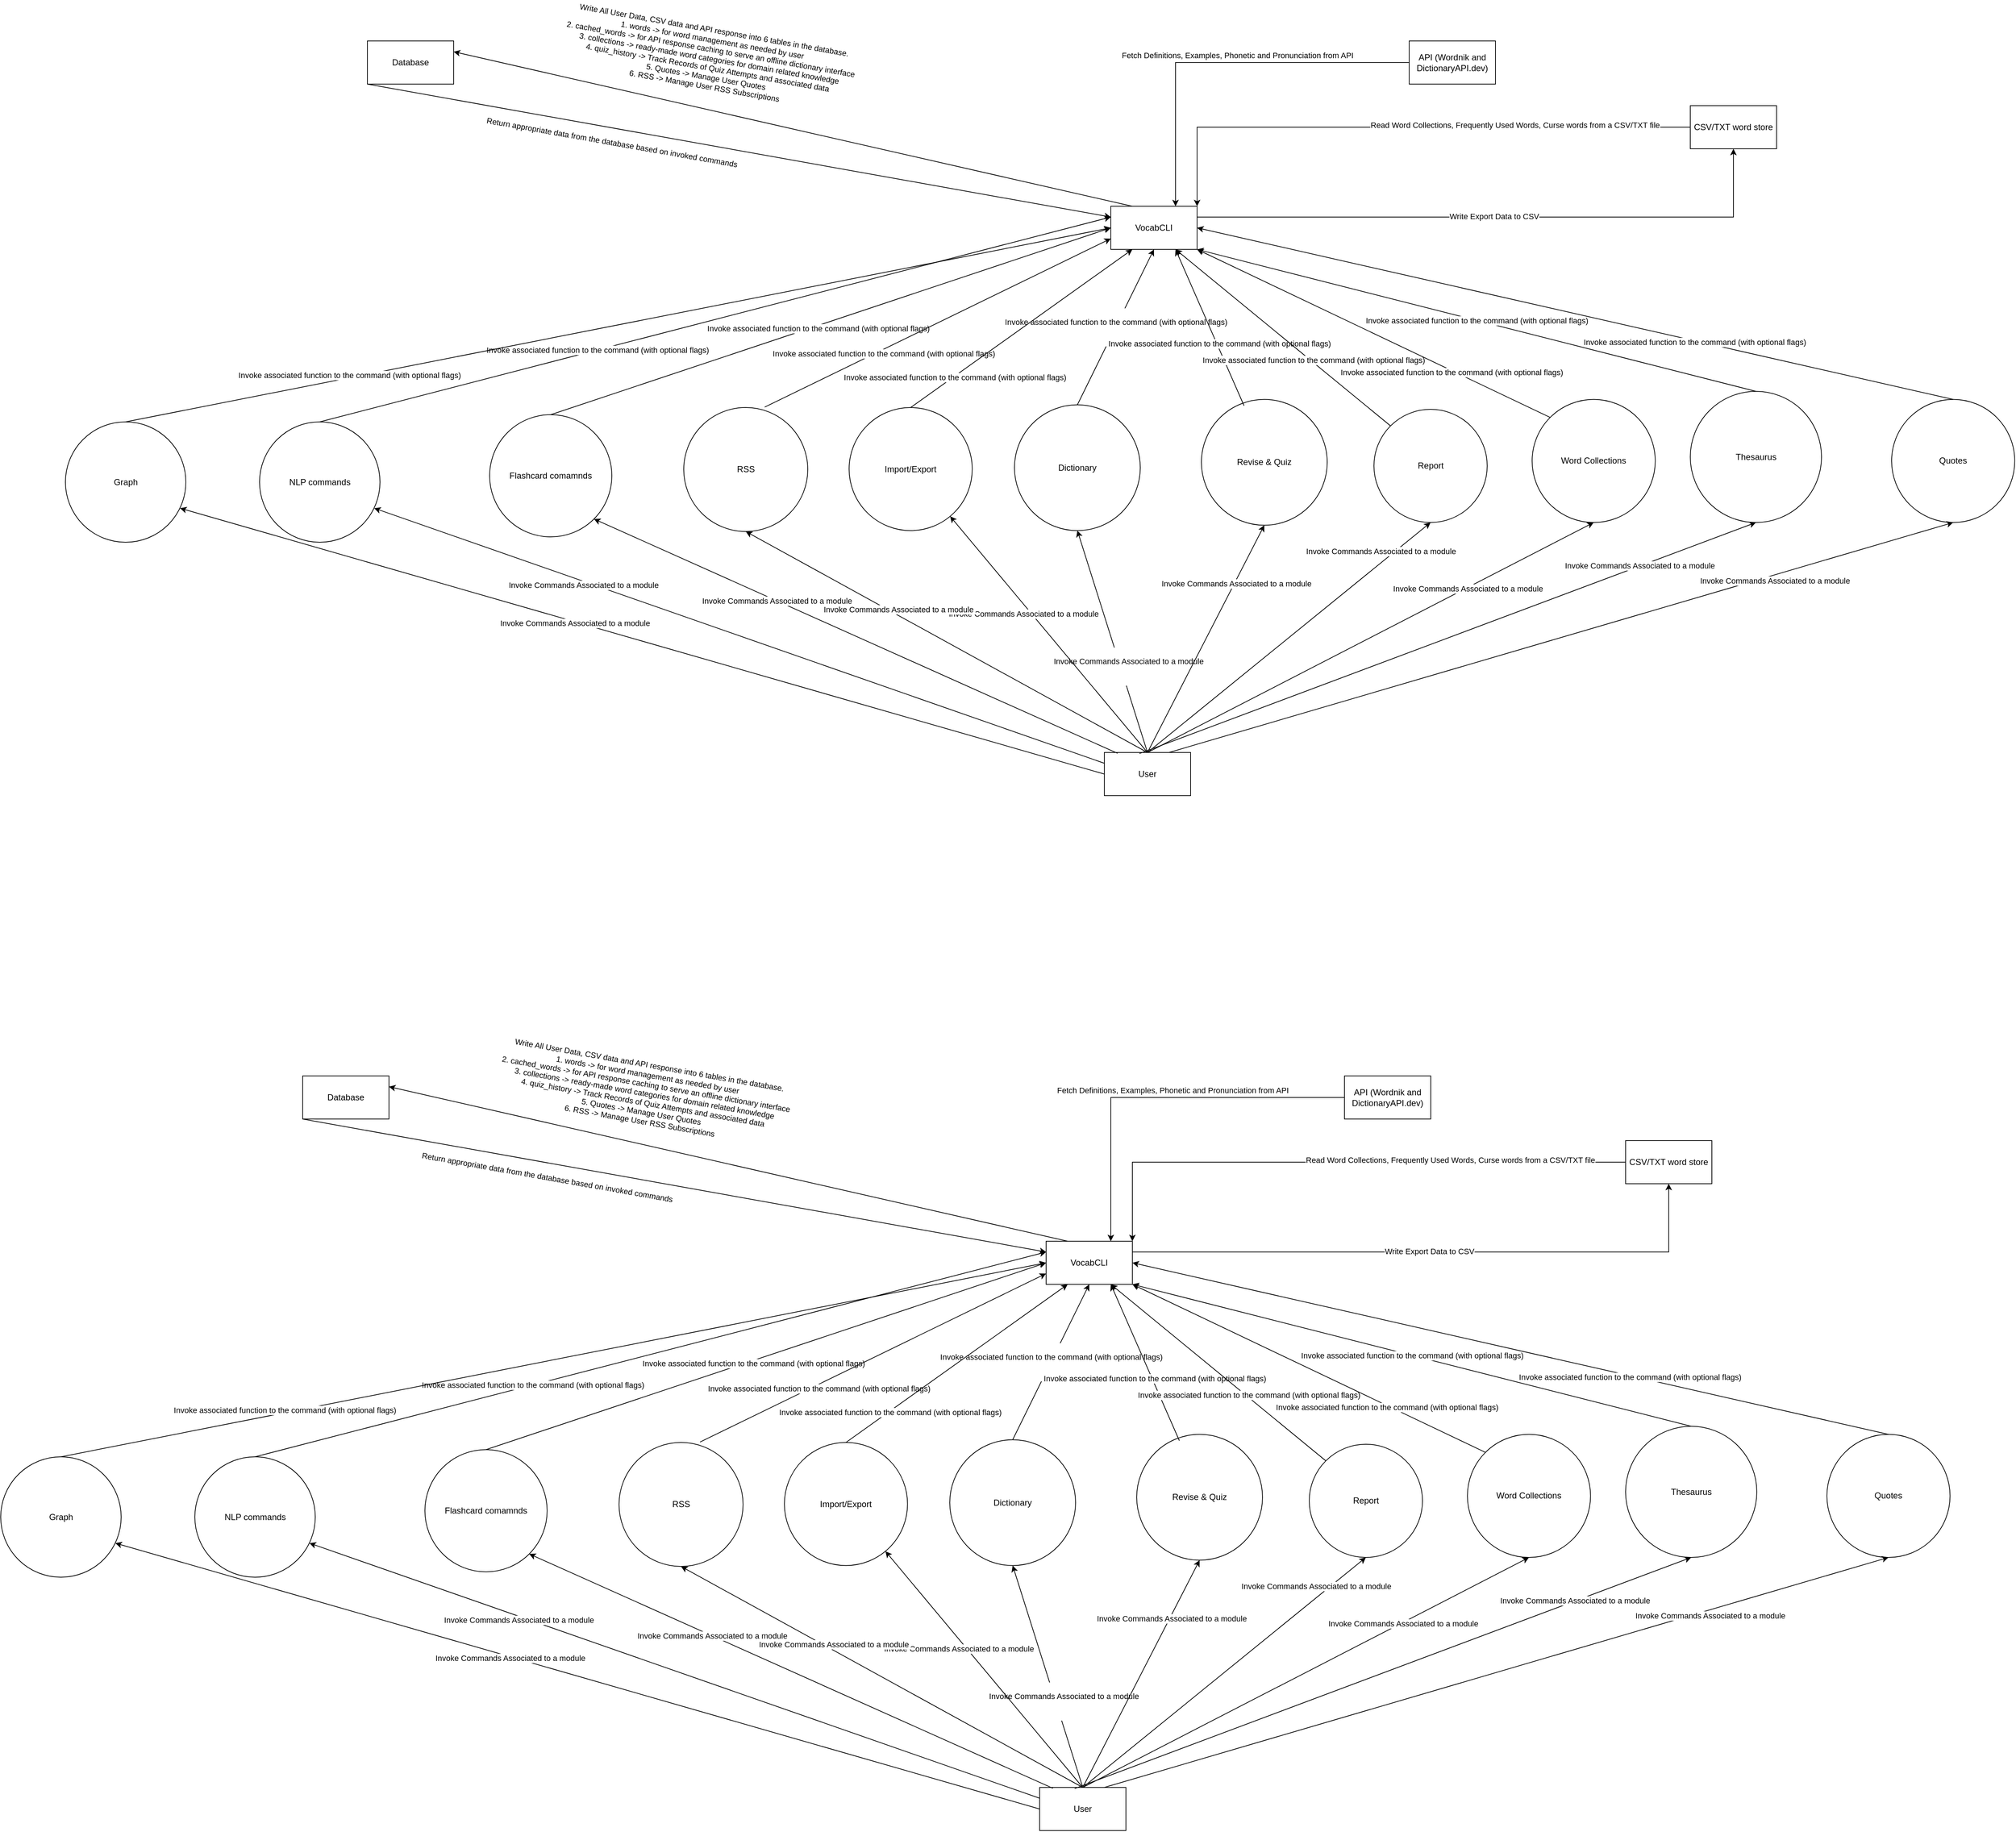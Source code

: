 <mxfile version="20.8.3" type="github">
  <diagram id="IimcMbe1XG4ubdRFTGQp" name="Page-1">
    <mxGraphModel dx="8104" dy="2765" grid="1" gridSize="10" guides="1" tooltips="1" connect="1" arrows="1" fold="1" page="1" pageScale="1" pageWidth="827" pageHeight="1169" math="0" shadow="0">
      <root>
        <mxCell id="0" />
        <mxCell id="1" parent="0" />
        <mxCell id="4KUd5xAdfxHXDhmzob9y-1" value="Dictionary" style="ellipse;whiteSpace=wrap;html=1;aspect=fixed;" parent="1" vertex="1">
          <mxGeometry x="190" y="576.25" width="175" height="175" as="geometry" />
        </mxCell>
        <mxCell id="Js5eSTslBhXQOxkfxcye-43" style="edgeStyle=orthogonalEdgeStyle;rounded=0;orthogonalLoop=1;jettySize=auto;html=1;exitX=1;exitY=0.25;exitDx=0;exitDy=0;entryX=0.5;entryY=1;entryDx=0;entryDy=0;" parent="1" source="4KUd5xAdfxHXDhmzob9y-3" target="Js5eSTslBhXQOxkfxcye-3" edge="1">
          <mxGeometry relative="1" as="geometry">
            <mxPoint x="931" y="315" as="targetPoint" />
          </mxGeometry>
        </mxCell>
        <mxCell id="Js5eSTslBhXQOxkfxcye-45" value="Write Export Data to CSV" style="edgeLabel;html=1;align=center;verticalAlign=middle;resizable=0;points=[];" parent="Js5eSTslBhXQOxkfxcye-43" vertex="1" connectable="0">
          <mxGeometry x="-0.018" y="1" relative="1" as="geometry">
            <mxPoint as="offset" />
          </mxGeometry>
        </mxCell>
        <mxCell id="4KUd5xAdfxHXDhmzob9y-3" value="VocabCLI" style="rounded=0;whiteSpace=wrap;html=1;" parent="1" vertex="1">
          <mxGeometry x="324" y="300" width="120" height="60" as="geometry" />
        </mxCell>
        <mxCell id="4KUd5xAdfxHXDhmzob9y-4" value="&#xa;&lt;span style=&quot;color: rgb(0, 0, 0); font-family: Helvetica; font-size: 11px; font-style: normal; font-variant-ligatures: normal; font-variant-caps: normal; font-weight: 400; letter-spacing: normal; orphans: 2; text-align: center; text-indent: 0px; text-transform: none; widows: 2; word-spacing: 0px; -webkit-text-stroke-width: 0px; background-color: rgb(255, 255, 255); text-decoration-thickness: initial; text-decoration-style: initial; text-decoration-color: initial; float: none; display: inline !important;&quot;&gt;Invoke Commands Associated to a module&amp;nbsp;&lt;/span&gt;&#xa;&#xa;" style="endArrow=classic;html=1;rounded=0;exitX=0.5;exitY=0;exitDx=0;exitDy=0;entryX=0.5;entryY=1;entryDx=0;entryDy=0;" parent="1" source="Js5eSTslBhXQOxkfxcye-4" target="4KUd5xAdfxHXDhmzob9y-1" edge="1">
          <mxGeometry x="-0.247" y="-12" width="50" height="50" relative="1" as="geometry">
            <mxPoint x="480" y="530" as="sourcePoint" />
            <mxPoint x="430" y="470" as="targetPoint" />
            <Array as="points" />
            <mxPoint as="offset" />
          </mxGeometry>
        </mxCell>
        <mxCell id="WlVxMozaJvhspqyTHfHf-2" value="Import/Export" style="ellipse;whiteSpace=wrap;html=1;aspect=fixed;" parent="1" vertex="1">
          <mxGeometry x="-40" y="580" width="171.25" height="171.25" as="geometry" />
        </mxCell>
        <mxCell id="WlVxMozaJvhspqyTHfHf-3" value="RSS" style="ellipse;whiteSpace=wrap;html=1;aspect=fixed;" parent="1" vertex="1">
          <mxGeometry x="-270" y="580" width="172.5" height="172.5" as="geometry" />
        </mxCell>
        <mxCell id="WlVxMozaJvhspqyTHfHf-4" value="Flashcard comamnds" style="ellipse;whiteSpace=wrap;html=1;aspect=fixed;" parent="1" vertex="1">
          <mxGeometry x="-540" y="590" width="170" height="170" as="geometry" />
        </mxCell>
        <mxCell id="WlVxMozaJvhspqyTHfHf-5" value="NLP commands" style="ellipse;whiteSpace=wrap;html=1;aspect=fixed;" parent="1" vertex="1">
          <mxGeometry x="-860" y="600" width="167.5" height="167.5" as="geometry" />
        </mxCell>
        <mxCell id="WlVxMozaJvhspqyTHfHf-6" value="Thesaurus" style="ellipse;whiteSpace=wrap;html=1;aspect=fixed;" parent="1" vertex="1">
          <mxGeometry x="1130" y="557.5" width="182.5" height="182.5" as="geometry" />
        </mxCell>
        <mxCell id="WlVxMozaJvhspqyTHfHf-7" value="Report" style="ellipse;whiteSpace=wrap;html=1;aspect=fixed;" parent="1" vertex="1">
          <mxGeometry x="690" y="582.5" width="157.5" height="157.5" as="geometry" />
        </mxCell>
        <mxCell id="WlVxMozaJvhspqyTHfHf-8" value="Revise &amp;amp; Quiz" style="ellipse;whiteSpace=wrap;html=1;aspect=fixed;" parent="1" vertex="1">
          <mxGeometry x="450" y="568.75" width="175" height="175" as="geometry" />
        </mxCell>
        <mxCell id="WlVxMozaJvhspqyTHfHf-9" value="Word Collections" style="ellipse;whiteSpace=wrap;html=1;aspect=fixed;" parent="1" vertex="1">
          <mxGeometry x="910" y="568.75" width="171.25" height="171.25" as="geometry" />
        </mxCell>
        <mxCell id="WlVxMozaJvhspqyTHfHf-10" value="Quotes" style="ellipse;whiteSpace=wrap;html=1;aspect=fixed;" parent="1" vertex="1">
          <mxGeometry x="1410" y="568.75" width="171.25" height="171.25" as="geometry" />
        </mxCell>
        <mxCell id="Js5eSTslBhXQOxkfxcye-1" value="Database" style="rounded=0;whiteSpace=wrap;html=1;" parent="1" vertex="1">
          <mxGeometry x="-710" y="70" width="120" height="60" as="geometry" />
        </mxCell>
        <mxCell id="Js5eSTslBhXQOxkfxcye-40" style="edgeStyle=orthogonalEdgeStyle;rounded=0;orthogonalLoop=1;jettySize=auto;html=1;entryX=0.75;entryY=0;entryDx=0;entryDy=0;" parent="1" source="Js5eSTslBhXQOxkfxcye-2" target="4KUd5xAdfxHXDhmzob9y-3" edge="1">
          <mxGeometry relative="1" as="geometry" />
        </mxCell>
        <mxCell id="Js5eSTslBhXQOxkfxcye-46" value="Fetch Definitions, Examples, Phonetic and Pronunciation from API" style="edgeLabel;html=1;align=center;verticalAlign=middle;resizable=0;points=[];" parent="Js5eSTslBhXQOxkfxcye-40" vertex="1" connectable="0">
          <mxGeometry x="-0.002" y="-3" relative="1" as="geometry">
            <mxPoint x="23" y="-7" as="offset" />
          </mxGeometry>
        </mxCell>
        <mxCell id="Js5eSTslBhXQOxkfxcye-2" value="API (Wordnik and DictionaryAPI.dev)" style="rounded=0;whiteSpace=wrap;html=1;" parent="1" vertex="1">
          <mxGeometry x="739" y="70" width="120" height="60" as="geometry" />
        </mxCell>
        <mxCell id="Js5eSTslBhXQOxkfxcye-41" style="edgeStyle=orthogonalEdgeStyle;rounded=0;orthogonalLoop=1;jettySize=auto;html=1;exitX=0;exitY=0.5;exitDx=0;exitDy=0;entryX=1;entryY=0;entryDx=0;entryDy=0;" parent="1" source="Js5eSTslBhXQOxkfxcye-3" target="4KUd5xAdfxHXDhmzob9y-3" edge="1">
          <mxGeometry relative="1" as="geometry" />
        </mxCell>
        <mxCell id="Js5eSTslBhXQOxkfxcye-44" value="Read Word Collections, Frequently Used Words, Curse words from a CSV/TXT file" style="edgeLabel;html=1;align=center;verticalAlign=middle;resizable=0;points=[];" parent="Js5eSTslBhXQOxkfxcye-41" vertex="1" connectable="0">
          <mxGeometry x="-0.383" y="-3" relative="1" as="geometry">
            <mxPoint x="1" as="offset" />
          </mxGeometry>
        </mxCell>
        <mxCell id="Js5eSTslBhXQOxkfxcye-3" value="CSV/TXT word store" style="rounded=0;whiteSpace=wrap;html=1;" parent="1" vertex="1">
          <mxGeometry x="1130" y="160" width="120" height="60" as="geometry" />
        </mxCell>
        <mxCell id="Js5eSTslBhXQOxkfxcye-4" value="User" style="rounded=0;whiteSpace=wrap;html=1;" parent="1" vertex="1">
          <mxGeometry x="315" y="1060" width="120" height="60" as="geometry" />
        </mxCell>
        <mxCell id="Js5eSTslBhXQOxkfxcye-9" value="" style="endArrow=classic;html=1;rounded=0;exitX=0.5;exitY=0;exitDx=0;exitDy=0;entryX=0.5;entryY=1;entryDx=0;entryDy=0;" parent="1" source="Js5eSTslBhXQOxkfxcye-4" target="WlVxMozaJvhspqyTHfHf-8" edge="1">
          <mxGeometry width="50" height="50" relative="1" as="geometry">
            <mxPoint x="385" y="870.0" as="sourcePoint" />
            <mxPoint x="385" y="680" as="targetPoint" />
            <Array as="points" />
          </mxGeometry>
        </mxCell>
        <mxCell id="Js5eSTslBhXQOxkfxcye-53" value="Invoke Commands Associated to a module&amp;nbsp;" style="edgeLabel;html=1;align=center;verticalAlign=middle;resizable=0;points=[];" parent="Js5eSTslBhXQOxkfxcye-9" vertex="1" connectable="0">
          <mxGeometry x="0.488" y="-3" relative="1" as="geometry">
            <mxPoint x="1" y="-1" as="offset" />
          </mxGeometry>
        </mxCell>
        <mxCell id="Js5eSTslBhXQOxkfxcye-10" value="" style="endArrow=classic;html=1;rounded=0;entryX=0.5;entryY=1;entryDx=0;entryDy=0;exitX=0.5;exitY=0;exitDx=0;exitDy=0;" parent="1" source="Js5eSTslBhXQOxkfxcye-4" target="WlVxMozaJvhspqyTHfHf-7" edge="1">
          <mxGeometry width="50" height="50" relative="1" as="geometry">
            <mxPoint x="370" y="860" as="sourcePoint" />
            <mxPoint x="595.0" y="682.5" as="targetPoint" />
            <Array as="points" />
          </mxGeometry>
        </mxCell>
        <mxCell id="Js5eSTslBhXQOxkfxcye-54" value="Invoke Commands Associated to a module&amp;nbsp;" style="edgeLabel;html=1;align=center;verticalAlign=middle;resizable=0;points=[];" parent="Js5eSTslBhXQOxkfxcye-10" vertex="1" connectable="0">
          <mxGeometry x="0.175" relative="1" as="geometry">
            <mxPoint x="94" y="-92" as="offset" />
          </mxGeometry>
        </mxCell>
        <mxCell id="Js5eSTslBhXQOxkfxcye-11" value="" style="endArrow=classic;html=1;rounded=0;entryX=0.5;entryY=1;entryDx=0;entryDy=0;exitX=0.5;exitY=0;exitDx=0;exitDy=0;" parent="1" source="Js5eSTslBhXQOxkfxcye-4" target="WlVxMozaJvhspqyTHfHf-9" edge="1">
          <mxGeometry width="50" height="50" relative="1" as="geometry">
            <mxPoint x="380" y="870.0" as="sourcePoint" />
            <mxPoint x="794" y="682.5" as="targetPoint" />
            <Array as="points" />
          </mxGeometry>
        </mxCell>
        <mxCell id="Js5eSTslBhXQOxkfxcye-57" value="Invoke Commands Associated to a module&amp;nbsp;" style="edgeLabel;html=1;align=center;verticalAlign=middle;resizable=0;points=[];" parent="Js5eSTslBhXQOxkfxcye-11" vertex="1" connectable="0">
          <mxGeometry x="0.434" y="-1" relative="1" as="geometry">
            <mxPoint x="1" as="offset" />
          </mxGeometry>
        </mxCell>
        <mxCell id="Js5eSTslBhXQOxkfxcye-12" value="" style="endArrow=classic;html=1;rounded=0;entryX=0.5;entryY=1;entryDx=0;entryDy=0;exitX=0.406;exitY=0.026;exitDx=0;exitDy=0;exitPerimeter=0;" parent="1" source="Js5eSTslBhXQOxkfxcye-4" target="WlVxMozaJvhspqyTHfHf-6" edge="1">
          <mxGeometry width="50" height="50" relative="1" as="geometry">
            <mxPoint x="370" y="860" as="sourcePoint" />
            <mxPoint x="950" y="682.5" as="targetPoint" />
            <Array as="points" />
          </mxGeometry>
        </mxCell>
        <mxCell id="Js5eSTslBhXQOxkfxcye-56" value="Invoke Commands Associated to a module&amp;nbsp;" style="edgeLabel;html=1;align=center;verticalAlign=middle;resizable=0;points=[];" parent="Js5eSTslBhXQOxkfxcye-12" vertex="1" connectable="0">
          <mxGeometry x="0.122" y="-4" relative="1" as="geometry">
            <mxPoint x="214" y="-85" as="offset" />
          </mxGeometry>
        </mxCell>
        <mxCell id="Js5eSTslBhXQOxkfxcye-13" value="" style="endArrow=classic;html=1;rounded=0;entryX=0.5;entryY=1;entryDx=0;entryDy=0;exitX=0.75;exitY=0;exitDx=0;exitDy=0;" parent="1" source="Js5eSTslBhXQOxkfxcye-4" target="WlVxMozaJvhspqyTHfHf-10" edge="1">
          <mxGeometry width="50" height="50" relative="1" as="geometry">
            <mxPoint x="380" y="860" as="sourcePoint" />
            <mxPoint x="1110" y="687.5" as="targetPoint" />
            <Array as="points" />
          </mxGeometry>
        </mxCell>
        <mxCell id="Js5eSTslBhXQOxkfxcye-55" value="Invoke Commands Associated to a module&amp;nbsp;" style="edgeLabel;html=1;align=center;verticalAlign=middle;resizable=0;points=[];" parent="Js5eSTslBhXQOxkfxcye-13" vertex="1" connectable="0">
          <mxGeometry x="-0.247" y="2" relative="1" as="geometry">
            <mxPoint x="434" y="-117" as="offset" />
          </mxGeometry>
        </mxCell>
        <mxCell id="Js5eSTslBhXQOxkfxcye-14" value="" style="endArrow=classic;html=1;rounded=0;exitX=0.5;exitY=0;exitDx=0;exitDy=0;" parent="1" source="Js5eSTslBhXQOxkfxcye-4" target="WlVxMozaJvhspqyTHfHf-2" edge="1">
          <mxGeometry width="50" height="50" relative="1" as="geometry">
            <mxPoint x="385" y="1070" as="sourcePoint" />
            <mxPoint x="385" y="680" as="targetPoint" />
            <Array as="points" />
          </mxGeometry>
        </mxCell>
        <mxCell id="Js5eSTslBhXQOxkfxcye-52" value="Invoke Commands Associated to a module&amp;nbsp;" style="edgeLabel;html=1;align=center;verticalAlign=middle;resizable=0;points=[];" parent="Js5eSTslBhXQOxkfxcye-14" vertex="1" connectable="0">
          <mxGeometry x="0.206" y="7" relative="1" as="geometry">
            <mxPoint as="offset" />
          </mxGeometry>
        </mxCell>
        <mxCell id="Js5eSTslBhXQOxkfxcye-15" value="" style="endArrow=classic;html=1;rounded=0;exitX=0.5;exitY=0;exitDx=0;exitDy=0;entryX=0.5;entryY=1;entryDx=0;entryDy=0;" parent="1" source="Js5eSTslBhXQOxkfxcye-4" target="WlVxMozaJvhspqyTHfHf-3" edge="1">
          <mxGeometry width="50" height="50" relative="1" as="geometry">
            <mxPoint x="355" y="1070" as="sourcePoint" />
            <mxPoint x="183.147" y="681.179" as="targetPoint" />
            <Array as="points" />
          </mxGeometry>
        </mxCell>
        <mxCell id="Js5eSTslBhXQOxkfxcye-51" value="Invoke Commands Associated to a module&amp;nbsp;" style="edgeLabel;html=1;align=center;verticalAlign=middle;resizable=0;points=[];" parent="Js5eSTslBhXQOxkfxcye-15" vertex="1" connectable="0">
          <mxGeometry x="0.25" y="-8" relative="1" as="geometry">
            <mxPoint as="offset" />
          </mxGeometry>
        </mxCell>
        <mxCell id="Js5eSTslBhXQOxkfxcye-16" value="" style="endArrow=classic;html=1;rounded=0;exitX=0.154;exitY=0.02;exitDx=0;exitDy=0;entryX=1;entryY=1;entryDx=0;entryDy=0;exitPerimeter=0;" parent="1" source="Js5eSTslBhXQOxkfxcye-4" target="WlVxMozaJvhspqyTHfHf-4" edge="1">
          <mxGeometry width="50" height="50" relative="1" as="geometry">
            <mxPoint x="165" y="1072.5" as="sourcePoint" />
            <mxPoint x="-215" y="677.5" as="targetPoint" />
            <Array as="points" />
          </mxGeometry>
        </mxCell>
        <mxCell id="Js5eSTslBhXQOxkfxcye-50" value="Invoke Commands Associated to a module&amp;nbsp;" style="edgeLabel;html=1;align=center;verticalAlign=middle;resizable=0;points=[];" parent="Js5eSTslBhXQOxkfxcye-16" vertex="1" connectable="0">
          <mxGeometry x="0.3" y="-1" relative="1" as="geometry">
            <mxPoint as="offset" />
          </mxGeometry>
        </mxCell>
        <mxCell id="Js5eSTslBhXQOxkfxcye-17" value="" style="endArrow=classic;html=1;rounded=0;exitX=0;exitY=0.25;exitDx=0;exitDy=0;entryX=0.952;entryY=0.717;entryDx=0;entryDy=0;entryPerimeter=0;" parent="1" source="Js5eSTslBhXQOxkfxcye-4" target="WlVxMozaJvhspqyTHfHf-5" edge="1">
          <mxGeometry width="50" height="50" relative="1" as="geometry">
            <mxPoint x="200.0" y="1054.32" as="sourcePoint" />
            <mxPoint x="-378.96" y="675" as="targetPoint" />
            <Array as="points" />
          </mxGeometry>
        </mxCell>
        <mxCell id="Js5eSTslBhXQOxkfxcye-49" value="Invoke Commands Associated to a module&amp;nbsp;" style="edgeLabel;html=1;align=center;verticalAlign=middle;resizable=0;points=[];" parent="Js5eSTslBhXQOxkfxcye-17" vertex="1" connectable="0">
          <mxGeometry x="0.422" y="4" relative="1" as="geometry">
            <mxPoint as="offset" />
          </mxGeometry>
        </mxCell>
        <mxCell id="Js5eSTslBhXQOxkfxcye-20" value="&#xa;&lt;span style=&quot;color: rgb(0, 0, 0); font-family: Helvetica; font-size: 11px; font-style: normal; font-variant-ligatures: normal; font-variant-caps: normal; font-weight: 400; letter-spacing: normal; orphans: 2; text-align: center; text-indent: 0px; text-transform: none; widows: 2; word-spacing: 0px; -webkit-text-stroke-width: 0px; background-color: rgb(255, 255, 255); text-decoration-thickness: initial; text-decoration-style: initial; text-decoration-color: initial; float: none; display: inline !important;&quot;&gt;Invoke associated function to the command (with optional flags)&lt;/span&gt;&#xa;&#xa;" style="endArrow=classic;html=1;rounded=0;exitX=0.5;exitY=0;exitDx=0;exitDy=0;entryX=0.5;entryY=1;entryDx=0;entryDy=0;" parent="1" source="4KUd5xAdfxHXDhmzob9y-1" target="4KUd5xAdfxHXDhmzob9y-3" edge="1">
          <mxGeometry width="50" height="50" relative="1" as="geometry">
            <mxPoint x="586" y="560" as="sourcePoint" />
            <mxPoint x="580" y="160" as="targetPoint" />
            <Array as="points" />
          </mxGeometry>
        </mxCell>
        <mxCell id="Js5eSTslBhXQOxkfxcye-21" value="" style="endArrow=classic;html=1;rounded=0;exitX=0.5;exitY=0;exitDx=0;exitDy=0;entryX=0;entryY=0.5;entryDx=0;entryDy=0;" parent="1" source="WlVxMozaJvhspqyTHfHf-4" target="4KUd5xAdfxHXDhmzob9y-3" edge="1">
          <mxGeometry width="50" height="50" relative="1" as="geometry">
            <mxPoint x="190" y="587.5" as="sourcePoint" />
            <mxPoint x="205" y="377.5" as="targetPoint" />
            <Array as="points" />
          </mxGeometry>
        </mxCell>
        <mxCell id="Js5eSTslBhXQOxkfxcye-59" value="Invoke associated function to the command (with optional flags)" style="edgeLabel;html=1;align=center;verticalAlign=middle;resizable=0;points=[];" parent="Js5eSTslBhXQOxkfxcye-21" vertex="1" connectable="0">
          <mxGeometry x="-0.045" y="-4" relative="1" as="geometry">
            <mxPoint x="-1" as="offset" />
          </mxGeometry>
        </mxCell>
        <mxCell id="Js5eSTslBhXQOxkfxcye-22" value="" style="endArrow=classic;html=1;rounded=0;exitX=0.339;exitY=0.05;exitDx=0;exitDy=0;entryX=0.75;entryY=1;entryDx=0;entryDy=0;exitPerimeter=0;" parent="1" source="WlVxMozaJvhspqyTHfHf-8" target="4KUd5xAdfxHXDhmzob9y-3" edge="1">
          <mxGeometry width="50" height="50" relative="1" as="geometry">
            <mxPoint x="389" y="590" as="sourcePoint" />
            <mxPoint x="404" y="380" as="targetPoint" />
            <Array as="points" />
          </mxGeometry>
        </mxCell>
        <mxCell id="Js5eSTslBhXQOxkfxcye-62" value="Invoke associated function to the command (with optional flags)" style="edgeLabel;html=1;align=center;verticalAlign=middle;resizable=0;points=[];" parent="Js5eSTslBhXQOxkfxcye-22" vertex="1" connectable="0">
          <mxGeometry x="-0.204" y="-4" relative="1" as="geometry">
            <mxPoint y="1" as="offset" />
          </mxGeometry>
        </mxCell>
        <mxCell id="Js5eSTslBhXQOxkfxcye-23" value="" style="endArrow=classic;html=1;rounded=0;exitX=0;exitY=0;exitDx=0;exitDy=0;entryX=0.75;entryY=1;entryDx=0;entryDy=0;" parent="1" source="WlVxMozaJvhspqyTHfHf-7" target="4KUd5xAdfxHXDhmzob9y-3" edge="1">
          <mxGeometry width="50" height="50" relative="1" as="geometry">
            <mxPoint x="399" y="600" as="sourcePoint" />
            <mxPoint x="414" y="390" as="targetPoint" />
            <Array as="points" />
          </mxGeometry>
        </mxCell>
        <mxCell id="Js5eSTslBhXQOxkfxcye-63" value="Invoke associated function to the command (with optional flags)" style="edgeLabel;html=1;align=center;verticalAlign=middle;resizable=0;points=[];" parent="Js5eSTslBhXQOxkfxcye-23" vertex="1" connectable="0">
          <mxGeometry x="-0.274" y="-2" relative="1" as="geometry">
            <mxPoint y="-1" as="offset" />
          </mxGeometry>
        </mxCell>
        <mxCell id="Js5eSTslBhXQOxkfxcye-24" value="" style="endArrow=classic;html=1;rounded=0;exitX=0;exitY=0;exitDx=0;exitDy=0;entryX=1;entryY=1;entryDx=0;entryDy=0;" parent="1" source="WlVxMozaJvhspqyTHfHf-9" target="4KUd5xAdfxHXDhmzob9y-3" edge="1">
          <mxGeometry width="50" height="50" relative="1" as="geometry">
            <mxPoint x="409" y="610" as="sourcePoint" />
            <mxPoint x="424" y="400" as="targetPoint" />
            <Array as="points" />
          </mxGeometry>
        </mxCell>
        <mxCell id="Js5eSTslBhXQOxkfxcye-64" value="Invoke associated function to the command (with optional flags)" style="edgeLabel;html=1;align=center;verticalAlign=middle;resizable=0;points=[];" parent="Js5eSTslBhXQOxkfxcye-24" vertex="1" connectable="0">
          <mxGeometry x="-0.443" y="2" relative="1" as="geometry">
            <mxPoint as="offset" />
          </mxGeometry>
        </mxCell>
        <mxCell id="Js5eSTslBhXQOxkfxcye-25" value="Invoke associated function to the command (with optional flags)" style="endArrow=classic;html=1;rounded=0;exitX=0.5;exitY=0;exitDx=0;exitDy=0;entryX=1;entryY=1;entryDx=0;entryDy=0;" parent="1" source="WlVxMozaJvhspqyTHfHf-6" target="4KUd5xAdfxHXDhmzob9y-3" edge="1">
          <mxGeometry width="50" height="50" relative="1" as="geometry">
            <mxPoint x="419" y="620" as="sourcePoint" />
            <mxPoint x="434" y="410" as="targetPoint" />
            <Array as="points" />
          </mxGeometry>
        </mxCell>
        <mxCell id="Js5eSTslBhXQOxkfxcye-26" value="" style="endArrow=classic;html=1;rounded=0;exitX=0.5;exitY=0;exitDx=0;exitDy=0;entryX=1;entryY=0.5;entryDx=0;entryDy=0;" parent="1" source="WlVxMozaJvhspqyTHfHf-10" target="4KUd5xAdfxHXDhmzob9y-3" edge="1">
          <mxGeometry width="50" height="50" relative="1" as="geometry">
            <mxPoint x="1262.5" y="600" as="sourcePoint" />
            <mxPoint x="1277.5" y="390" as="targetPoint" />
            <Array as="points" />
          </mxGeometry>
        </mxCell>
        <mxCell id="Js5eSTslBhXQOxkfxcye-65" value="Invoke associated function to the command (with optional flags)" style="edgeLabel;html=1;align=center;verticalAlign=middle;resizable=0;points=[];" parent="Js5eSTslBhXQOxkfxcye-26" vertex="1" connectable="0">
          <mxGeometry x="-0.317" y="2" relative="1" as="geometry">
            <mxPoint as="offset" />
          </mxGeometry>
        </mxCell>
        <mxCell id="Js5eSTslBhXQOxkfxcye-27" value="" style="endArrow=classic;html=1;rounded=0;exitX=0.653;exitY=-0.003;exitDx=0;exitDy=0;entryX=0;entryY=0.75;entryDx=0;entryDy=0;exitPerimeter=0;" parent="1" source="WlVxMozaJvhspqyTHfHf-3" target="4KUd5xAdfxHXDhmzob9y-3" edge="1">
          <mxGeometry width="50" height="50" relative="1" as="geometry">
            <mxPoint x="175" y="590" as="sourcePoint" />
            <mxPoint x="367.72" y="370" as="targetPoint" />
            <Array as="points" />
          </mxGeometry>
        </mxCell>
        <mxCell id="Js5eSTslBhXQOxkfxcye-60" value="Invoke associated function to the command (with optional flags)" style="edgeLabel;html=1;align=center;verticalAlign=middle;resizable=0;points=[];" parent="Js5eSTslBhXQOxkfxcye-27" vertex="1" connectable="0">
          <mxGeometry x="-0.322" y="-5" relative="1" as="geometry">
            <mxPoint as="offset" />
          </mxGeometry>
        </mxCell>
        <mxCell id="Js5eSTslBhXQOxkfxcye-28" value="" style="endArrow=classic;html=1;rounded=0;exitX=0.5;exitY=0;exitDx=0;exitDy=0;entryX=0.25;entryY=1;entryDx=0;entryDy=0;" parent="1" source="WlVxMozaJvhspqyTHfHf-2" target="4KUd5xAdfxHXDhmzob9y-3" edge="1">
          <mxGeometry width="50" height="50" relative="1" as="geometry">
            <mxPoint x="185" y="600" as="sourcePoint" />
            <mxPoint x="377.72" y="380" as="targetPoint" />
            <Array as="points" />
          </mxGeometry>
        </mxCell>
        <mxCell id="Js5eSTslBhXQOxkfxcye-61" value="Invoke associated function to the command (with optional flags)" style="edgeLabel;html=1;align=center;verticalAlign=middle;resizable=0;points=[];" parent="Js5eSTslBhXQOxkfxcye-28" vertex="1" connectable="0">
          <mxGeometry x="-0.609" y="-2" relative="1" as="geometry">
            <mxPoint y="-1" as="offset" />
          </mxGeometry>
        </mxCell>
        <mxCell id="Js5eSTslBhXQOxkfxcye-30" value="" style="endArrow=classic;html=1;rounded=0;exitX=0.5;exitY=0;exitDx=0;exitDy=0;entryX=0;entryY=0.25;entryDx=0;entryDy=0;" parent="1" source="WlVxMozaJvhspqyTHfHf-5" target="4KUd5xAdfxHXDhmzob9y-3" edge="1">
          <mxGeometry width="50" height="50" relative="1" as="geometry">
            <mxPoint x="-370" y="600" as="sourcePoint" />
            <mxPoint x="-177.28" y="380" as="targetPoint" />
            <Array as="points" />
          </mxGeometry>
        </mxCell>
        <mxCell id="Js5eSTslBhXQOxkfxcye-58" value="Invoke associated function to the command (with optional flags)" style="edgeLabel;html=1;align=center;verticalAlign=middle;resizable=0;points=[];" parent="Js5eSTslBhXQOxkfxcye-30" vertex="1" connectable="0">
          <mxGeometry x="-0.166" y="-1" relative="1" as="geometry">
            <mxPoint x="-73" y="18" as="offset" />
          </mxGeometry>
        </mxCell>
        <mxCell id="Js5eSTslBhXQOxkfxcye-36" value="" style="endArrow=classic;html=1;rounded=0;exitX=0.25;exitY=0;exitDx=0;exitDy=0;entryX=1;entryY=0.25;entryDx=0;entryDy=0;" parent="1" source="4KUd5xAdfxHXDhmzob9y-3" target="Js5eSTslBhXQOxkfxcye-1" edge="1">
          <mxGeometry width="50" height="50" relative="1" as="geometry">
            <mxPoint x="-570" y="375" as="sourcePoint" />
            <mxPoint x="530.25" y="90" as="targetPoint" />
            <Array as="points" />
          </mxGeometry>
        </mxCell>
        <mxCell id="Js5eSTslBhXQOxkfxcye-47" value="Write All User Data, CSV data and API response into 6 tables in the database. &lt;br&gt;1. words -&amp;gt; for word management as needed by user&lt;br&gt;2. cached_words -&amp;gt; for API response caching to serve an offline dictionary interface&lt;br&gt;3. collections -&amp;gt; ready-made word categories for domain related knowledge&lt;br&gt;4. quiz_history -&amp;gt; Track Records of Quiz Attempts and associated data&lt;br&gt;5. Quotes -&amp;gt; Manage User Quotes&lt;br&gt;6. RSS -&amp;gt; Manage User RSS Subscriptions" style="edgeLabel;html=1;align=center;verticalAlign=middle;resizable=0;points=[];rotation=10;" parent="Js5eSTslBhXQOxkfxcye-36" vertex="1" connectable="0">
          <mxGeometry x="0.622" y="-4" relative="1" as="geometry">
            <mxPoint x="175" y="-28" as="offset" />
          </mxGeometry>
        </mxCell>
        <mxCell id="Js5eSTslBhXQOxkfxcye-37" value="" style="endArrow=classic;html=1;rounded=0;exitX=0;exitY=1;exitDx=0;exitDy=0;entryX=0;entryY=0.25;entryDx=0;entryDy=0;" parent="1" source="Js5eSTslBhXQOxkfxcye-1" target="4KUd5xAdfxHXDhmzob9y-3" edge="1">
          <mxGeometry width="50" height="50" relative="1" as="geometry">
            <mxPoint x="394" y="260" as="sourcePoint" />
            <mxPoint x="-80" y="140" as="targetPoint" />
            <Array as="points" />
          </mxGeometry>
        </mxCell>
        <mxCell id="Js5eSTslBhXQOxkfxcye-48" value="Return appropriate data from the database based on invoked commands" style="edgeLabel;html=1;align=center;verticalAlign=middle;resizable=0;points=[];rotation=10;" parent="Js5eSTslBhXQOxkfxcye-37" vertex="1" connectable="0">
          <mxGeometry x="-0.412" y="1" relative="1" as="geometry">
            <mxPoint x="35" y="27" as="offset" />
          </mxGeometry>
        </mxCell>
        <mxCell id="Yy6ale3KBWoVq5TuOrAY-1" value="Graph" style="ellipse;whiteSpace=wrap;html=1;aspect=fixed;" parent="1" vertex="1">
          <mxGeometry x="-1130" y="600" width="167.5" height="167.5" as="geometry" />
        </mxCell>
        <mxCell id="Yy6ale3KBWoVq5TuOrAY-2" value="" style="endArrow=classic;html=1;rounded=0;exitX=0;exitY=0.5;exitDx=0;exitDy=0;entryX=0.952;entryY=0.717;entryDx=0;entryDy=0;entryPerimeter=0;" parent="1" source="Js5eSTslBhXQOxkfxcye-4" target="Yy6ale3KBWoVq5TuOrAY-1" edge="1">
          <mxGeometry width="50" height="50" relative="1" as="geometry">
            <mxPoint x="65" y="1085" as="sourcePoint" />
            <mxPoint x="-628.96" y="685" as="targetPoint" />
            <Array as="points" />
          </mxGeometry>
        </mxCell>
        <mxCell id="Yy6ale3KBWoVq5TuOrAY-3" value="Invoke Commands Associated to a module&amp;nbsp;" style="edgeLabel;html=1;align=center;verticalAlign=middle;resizable=0;points=[];" parent="Yy6ale3KBWoVq5TuOrAY-2" vertex="1" connectable="0">
          <mxGeometry x="0.422" y="4" relative="1" as="geometry">
            <mxPoint x="180" y="49" as="offset" />
          </mxGeometry>
        </mxCell>
        <mxCell id="Yy6ale3KBWoVq5TuOrAY-4" value="" style="endArrow=classic;html=1;rounded=0;exitX=0.5;exitY=0;exitDx=0;exitDy=0;entryX=0;entryY=0.5;entryDx=0;entryDy=0;" parent="1" source="Yy6ale3KBWoVq5TuOrAY-1" target="4KUd5xAdfxHXDhmzob9y-3" edge="1">
          <mxGeometry width="50" height="50" relative="1" as="geometry">
            <mxPoint x="-620" y="610" as="sourcePoint" />
            <mxPoint x="74" y="325" as="targetPoint" />
            <Array as="points" />
          </mxGeometry>
        </mxCell>
        <mxCell id="Yy6ale3KBWoVq5TuOrAY-5" value="Invoke associated function to the command (with optional flags)" style="edgeLabel;html=1;align=center;verticalAlign=middle;resizable=0;points=[];rotation=0;" parent="Yy6ale3KBWoVq5TuOrAY-4" vertex="1" connectable="0">
          <mxGeometry x="-0.166" y="-1" relative="1" as="geometry">
            <mxPoint x="-261" y="46" as="offset" />
          </mxGeometry>
        </mxCell>
        <mxCell id="4LAODo7qq1NLOozCIOHV-1" value="Dictionary" style="ellipse;whiteSpace=wrap;html=1;aspect=fixed;" vertex="1" parent="1">
          <mxGeometry x="100" y="2016.25" width="175" height="175" as="geometry" />
        </mxCell>
        <mxCell id="4LAODo7qq1NLOozCIOHV-2" style="edgeStyle=orthogonalEdgeStyle;rounded=0;orthogonalLoop=1;jettySize=auto;html=1;exitX=1;exitY=0.25;exitDx=0;exitDy=0;entryX=0.5;entryY=1;entryDx=0;entryDy=0;" edge="1" parent="1" source="4LAODo7qq1NLOozCIOHV-4" target="4LAODo7qq1NLOozCIOHV-21">
          <mxGeometry relative="1" as="geometry">
            <mxPoint x="841" y="1755" as="targetPoint" />
          </mxGeometry>
        </mxCell>
        <mxCell id="4LAODo7qq1NLOozCIOHV-3" value="Write Export Data to CSV" style="edgeLabel;html=1;align=center;verticalAlign=middle;resizable=0;points=[];" vertex="1" connectable="0" parent="4LAODo7qq1NLOozCIOHV-2">
          <mxGeometry x="-0.018" y="1" relative="1" as="geometry">
            <mxPoint as="offset" />
          </mxGeometry>
        </mxCell>
        <mxCell id="4LAODo7qq1NLOozCIOHV-4" value="VocabCLI" style="rounded=0;whiteSpace=wrap;html=1;" vertex="1" parent="1">
          <mxGeometry x="234" y="1740" width="120" height="60" as="geometry" />
        </mxCell>
        <mxCell id="4LAODo7qq1NLOozCIOHV-5" value="&#xa;&lt;span style=&quot;color: rgb(0, 0, 0); font-family: Helvetica; font-size: 11px; font-style: normal; font-variant-ligatures: normal; font-variant-caps: normal; font-weight: 400; letter-spacing: normal; orphans: 2; text-align: center; text-indent: 0px; text-transform: none; widows: 2; word-spacing: 0px; -webkit-text-stroke-width: 0px; background-color: rgb(255, 255, 255); text-decoration-thickness: initial; text-decoration-style: initial; text-decoration-color: initial; float: none; display: inline !important;&quot;&gt;Invoke Commands Associated to a module&amp;nbsp;&lt;/span&gt;&#xa;&#xa;" style="endArrow=classic;html=1;rounded=0;exitX=0.5;exitY=0;exitDx=0;exitDy=0;entryX=0.5;entryY=1;entryDx=0;entryDy=0;" edge="1" parent="1" source="4LAODo7qq1NLOozCIOHV-22" target="4LAODo7qq1NLOozCIOHV-1">
          <mxGeometry x="-0.247" y="-12" width="50" height="50" relative="1" as="geometry">
            <mxPoint x="390" y="1970" as="sourcePoint" />
            <mxPoint x="340" y="1910" as="targetPoint" />
            <Array as="points" />
            <mxPoint as="offset" />
          </mxGeometry>
        </mxCell>
        <mxCell id="4LAODo7qq1NLOozCIOHV-6" value="Import/Export" style="ellipse;whiteSpace=wrap;html=1;aspect=fixed;" vertex="1" parent="1">
          <mxGeometry x="-130" y="2020" width="171.25" height="171.25" as="geometry" />
        </mxCell>
        <mxCell id="4LAODo7qq1NLOozCIOHV-7" value="RSS" style="ellipse;whiteSpace=wrap;html=1;aspect=fixed;" vertex="1" parent="1">
          <mxGeometry x="-360" y="2020" width="172.5" height="172.5" as="geometry" />
        </mxCell>
        <mxCell id="4LAODo7qq1NLOozCIOHV-8" value="Flashcard comamnds" style="ellipse;whiteSpace=wrap;html=1;aspect=fixed;" vertex="1" parent="1">
          <mxGeometry x="-630" y="2030" width="170" height="170" as="geometry" />
        </mxCell>
        <mxCell id="4LAODo7qq1NLOozCIOHV-9" value="NLP commands" style="ellipse;whiteSpace=wrap;html=1;aspect=fixed;" vertex="1" parent="1">
          <mxGeometry x="-950" y="2040" width="167.5" height="167.5" as="geometry" />
        </mxCell>
        <mxCell id="4LAODo7qq1NLOozCIOHV-10" value="Thesaurus" style="ellipse;whiteSpace=wrap;html=1;aspect=fixed;" vertex="1" parent="1">
          <mxGeometry x="1040" y="1997.5" width="182.5" height="182.5" as="geometry" />
        </mxCell>
        <mxCell id="4LAODo7qq1NLOozCIOHV-11" value="Report" style="ellipse;whiteSpace=wrap;html=1;aspect=fixed;" vertex="1" parent="1">
          <mxGeometry x="600" y="2022.5" width="157.5" height="157.5" as="geometry" />
        </mxCell>
        <mxCell id="4LAODo7qq1NLOozCIOHV-12" value="Revise &amp;amp; Quiz" style="ellipse;whiteSpace=wrap;html=1;aspect=fixed;" vertex="1" parent="1">
          <mxGeometry x="360" y="2008.75" width="175" height="175" as="geometry" />
        </mxCell>
        <mxCell id="4LAODo7qq1NLOozCIOHV-13" value="Word Collections" style="ellipse;whiteSpace=wrap;html=1;aspect=fixed;" vertex="1" parent="1">
          <mxGeometry x="820" y="2008.75" width="171.25" height="171.25" as="geometry" />
        </mxCell>
        <mxCell id="4LAODo7qq1NLOozCIOHV-14" value="Quotes" style="ellipse;whiteSpace=wrap;html=1;aspect=fixed;" vertex="1" parent="1">
          <mxGeometry x="1320" y="2008.75" width="171.25" height="171.25" as="geometry" />
        </mxCell>
        <mxCell id="4LAODo7qq1NLOozCIOHV-15" value="Database" style="rounded=0;whiteSpace=wrap;html=1;" vertex="1" parent="1">
          <mxGeometry x="-800" y="1510" width="120" height="60" as="geometry" />
        </mxCell>
        <mxCell id="4LAODo7qq1NLOozCIOHV-16" style="edgeStyle=orthogonalEdgeStyle;rounded=0;orthogonalLoop=1;jettySize=auto;html=1;entryX=0.75;entryY=0;entryDx=0;entryDy=0;" edge="1" parent="1" source="4LAODo7qq1NLOozCIOHV-18" target="4LAODo7qq1NLOozCIOHV-4">
          <mxGeometry relative="1" as="geometry" />
        </mxCell>
        <mxCell id="4LAODo7qq1NLOozCIOHV-17" value="Fetch Definitions, Examples, Phonetic and Pronunciation from API" style="edgeLabel;html=1;align=center;verticalAlign=middle;resizable=0;points=[];" vertex="1" connectable="0" parent="4LAODo7qq1NLOozCIOHV-16">
          <mxGeometry x="-0.002" y="-3" relative="1" as="geometry">
            <mxPoint x="23" y="-7" as="offset" />
          </mxGeometry>
        </mxCell>
        <mxCell id="4LAODo7qq1NLOozCIOHV-18" value="API (Wordnik and DictionaryAPI.dev)" style="rounded=0;whiteSpace=wrap;html=1;" vertex="1" parent="1">
          <mxGeometry x="649" y="1510" width="120" height="60" as="geometry" />
        </mxCell>
        <mxCell id="4LAODo7qq1NLOozCIOHV-19" style="edgeStyle=orthogonalEdgeStyle;rounded=0;orthogonalLoop=1;jettySize=auto;html=1;exitX=0;exitY=0.5;exitDx=0;exitDy=0;entryX=1;entryY=0;entryDx=0;entryDy=0;" edge="1" parent="1" source="4LAODo7qq1NLOozCIOHV-21" target="4LAODo7qq1NLOozCIOHV-4">
          <mxGeometry relative="1" as="geometry" />
        </mxCell>
        <mxCell id="4LAODo7qq1NLOozCIOHV-20" value="Read Word Collections, Frequently Used Words, Curse words from a CSV/TXT file" style="edgeLabel;html=1;align=center;verticalAlign=middle;resizable=0;points=[];" vertex="1" connectable="0" parent="4LAODo7qq1NLOozCIOHV-19">
          <mxGeometry x="-0.383" y="-3" relative="1" as="geometry">
            <mxPoint x="1" as="offset" />
          </mxGeometry>
        </mxCell>
        <mxCell id="4LAODo7qq1NLOozCIOHV-21" value="CSV/TXT word store" style="rounded=0;whiteSpace=wrap;html=1;" vertex="1" parent="1">
          <mxGeometry x="1040" y="1600" width="120" height="60" as="geometry" />
        </mxCell>
        <mxCell id="4LAODo7qq1NLOozCIOHV-22" value="User" style="rounded=0;whiteSpace=wrap;html=1;" vertex="1" parent="1">
          <mxGeometry x="225" y="2500" width="120" height="60" as="geometry" />
        </mxCell>
        <mxCell id="4LAODo7qq1NLOozCIOHV-23" value="" style="endArrow=classic;html=1;rounded=0;exitX=0.5;exitY=0;exitDx=0;exitDy=0;entryX=0.5;entryY=1;entryDx=0;entryDy=0;" edge="1" parent="1" source="4LAODo7qq1NLOozCIOHV-22" target="4LAODo7qq1NLOozCIOHV-12">
          <mxGeometry width="50" height="50" relative="1" as="geometry">
            <mxPoint x="295" y="2310" as="sourcePoint" />
            <mxPoint x="295" y="2120" as="targetPoint" />
            <Array as="points" />
          </mxGeometry>
        </mxCell>
        <mxCell id="4LAODo7qq1NLOozCIOHV-24" value="Invoke Commands Associated to a module&amp;nbsp;" style="edgeLabel;html=1;align=center;verticalAlign=middle;resizable=0;points=[];" vertex="1" connectable="0" parent="4LAODo7qq1NLOozCIOHV-23">
          <mxGeometry x="0.488" y="-3" relative="1" as="geometry">
            <mxPoint x="1" y="-1" as="offset" />
          </mxGeometry>
        </mxCell>
        <mxCell id="4LAODo7qq1NLOozCIOHV-25" value="" style="endArrow=classic;html=1;rounded=0;entryX=0.5;entryY=1;entryDx=0;entryDy=0;exitX=0.5;exitY=0;exitDx=0;exitDy=0;" edge="1" parent="1" source="4LAODo7qq1NLOozCIOHV-22" target="4LAODo7qq1NLOozCIOHV-11">
          <mxGeometry width="50" height="50" relative="1" as="geometry">
            <mxPoint x="280" y="2300" as="sourcePoint" />
            <mxPoint x="505.0" y="2122.5" as="targetPoint" />
            <Array as="points" />
          </mxGeometry>
        </mxCell>
        <mxCell id="4LAODo7qq1NLOozCIOHV-26" value="Invoke Commands Associated to a module&amp;nbsp;" style="edgeLabel;html=1;align=center;verticalAlign=middle;resizable=0;points=[];" vertex="1" connectable="0" parent="4LAODo7qq1NLOozCIOHV-25">
          <mxGeometry x="0.175" relative="1" as="geometry">
            <mxPoint x="94" y="-92" as="offset" />
          </mxGeometry>
        </mxCell>
        <mxCell id="4LAODo7qq1NLOozCIOHV-27" value="" style="endArrow=classic;html=1;rounded=0;entryX=0.5;entryY=1;entryDx=0;entryDy=0;exitX=0.5;exitY=0;exitDx=0;exitDy=0;" edge="1" parent="1" source="4LAODo7qq1NLOozCIOHV-22" target="4LAODo7qq1NLOozCIOHV-13">
          <mxGeometry width="50" height="50" relative="1" as="geometry">
            <mxPoint x="290" y="2310" as="sourcePoint" />
            <mxPoint x="704" y="2122.5" as="targetPoint" />
            <Array as="points" />
          </mxGeometry>
        </mxCell>
        <mxCell id="4LAODo7qq1NLOozCIOHV-28" value="Invoke Commands Associated to a module&amp;nbsp;" style="edgeLabel;html=1;align=center;verticalAlign=middle;resizable=0;points=[];" vertex="1" connectable="0" parent="4LAODo7qq1NLOozCIOHV-27">
          <mxGeometry x="0.434" y="-1" relative="1" as="geometry">
            <mxPoint x="1" as="offset" />
          </mxGeometry>
        </mxCell>
        <mxCell id="4LAODo7qq1NLOozCIOHV-29" value="" style="endArrow=classic;html=1;rounded=0;entryX=0.5;entryY=1;entryDx=0;entryDy=0;exitX=0.406;exitY=0.026;exitDx=0;exitDy=0;exitPerimeter=0;" edge="1" parent="1" source="4LAODo7qq1NLOozCIOHV-22" target="4LAODo7qq1NLOozCIOHV-10">
          <mxGeometry width="50" height="50" relative="1" as="geometry">
            <mxPoint x="280" y="2300" as="sourcePoint" />
            <mxPoint x="860" y="2122.5" as="targetPoint" />
            <Array as="points" />
          </mxGeometry>
        </mxCell>
        <mxCell id="4LAODo7qq1NLOozCIOHV-30" value="Invoke Commands Associated to a module&amp;nbsp;" style="edgeLabel;html=1;align=center;verticalAlign=middle;resizable=0;points=[];" vertex="1" connectable="0" parent="4LAODo7qq1NLOozCIOHV-29">
          <mxGeometry x="0.122" y="-4" relative="1" as="geometry">
            <mxPoint x="214" y="-85" as="offset" />
          </mxGeometry>
        </mxCell>
        <mxCell id="4LAODo7qq1NLOozCIOHV-31" value="" style="endArrow=classic;html=1;rounded=0;entryX=0.5;entryY=1;entryDx=0;entryDy=0;exitX=0.75;exitY=0;exitDx=0;exitDy=0;" edge="1" parent="1" source="4LAODo7qq1NLOozCIOHV-22" target="4LAODo7qq1NLOozCIOHV-14">
          <mxGeometry width="50" height="50" relative="1" as="geometry">
            <mxPoint x="290" y="2300" as="sourcePoint" />
            <mxPoint x="1020" y="2127.5" as="targetPoint" />
            <Array as="points" />
          </mxGeometry>
        </mxCell>
        <mxCell id="4LAODo7qq1NLOozCIOHV-32" value="Invoke Commands Associated to a module&amp;nbsp;" style="edgeLabel;html=1;align=center;verticalAlign=middle;resizable=0;points=[];" vertex="1" connectable="0" parent="4LAODo7qq1NLOozCIOHV-31">
          <mxGeometry x="-0.247" y="2" relative="1" as="geometry">
            <mxPoint x="434" y="-117" as="offset" />
          </mxGeometry>
        </mxCell>
        <mxCell id="4LAODo7qq1NLOozCIOHV-33" value="" style="endArrow=classic;html=1;rounded=0;exitX=0.5;exitY=0;exitDx=0;exitDy=0;" edge="1" parent="1" source="4LAODo7qq1NLOozCIOHV-22" target="4LAODo7qq1NLOozCIOHV-6">
          <mxGeometry width="50" height="50" relative="1" as="geometry">
            <mxPoint x="295" y="2510" as="sourcePoint" />
            <mxPoint x="295" y="2120" as="targetPoint" />
            <Array as="points" />
          </mxGeometry>
        </mxCell>
        <mxCell id="4LAODo7qq1NLOozCIOHV-34" value="Invoke Commands Associated to a module&amp;nbsp;" style="edgeLabel;html=1;align=center;verticalAlign=middle;resizable=0;points=[];" vertex="1" connectable="0" parent="4LAODo7qq1NLOozCIOHV-33">
          <mxGeometry x="0.206" y="7" relative="1" as="geometry">
            <mxPoint as="offset" />
          </mxGeometry>
        </mxCell>
        <mxCell id="4LAODo7qq1NLOozCIOHV-35" value="" style="endArrow=classic;html=1;rounded=0;exitX=0.5;exitY=0;exitDx=0;exitDy=0;entryX=0.5;entryY=1;entryDx=0;entryDy=0;" edge="1" parent="1" source="4LAODo7qq1NLOozCIOHV-22" target="4LAODo7qq1NLOozCIOHV-7">
          <mxGeometry width="50" height="50" relative="1" as="geometry">
            <mxPoint x="265" y="2510" as="sourcePoint" />
            <mxPoint x="93.147" y="2121.179" as="targetPoint" />
            <Array as="points" />
          </mxGeometry>
        </mxCell>
        <mxCell id="4LAODo7qq1NLOozCIOHV-36" value="Invoke Commands Associated to a module&amp;nbsp;" style="edgeLabel;html=1;align=center;verticalAlign=middle;resizable=0;points=[];" vertex="1" connectable="0" parent="4LAODo7qq1NLOozCIOHV-35">
          <mxGeometry x="0.25" y="-8" relative="1" as="geometry">
            <mxPoint as="offset" />
          </mxGeometry>
        </mxCell>
        <mxCell id="4LAODo7qq1NLOozCIOHV-37" value="" style="endArrow=classic;html=1;rounded=0;exitX=0.154;exitY=0.02;exitDx=0;exitDy=0;entryX=1;entryY=1;entryDx=0;entryDy=0;exitPerimeter=0;" edge="1" parent="1" source="4LAODo7qq1NLOozCIOHV-22" target="4LAODo7qq1NLOozCIOHV-8">
          <mxGeometry width="50" height="50" relative="1" as="geometry">
            <mxPoint x="75" y="2512.5" as="sourcePoint" />
            <mxPoint x="-305" y="2117.5" as="targetPoint" />
            <Array as="points" />
          </mxGeometry>
        </mxCell>
        <mxCell id="4LAODo7qq1NLOozCIOHV-38" value="Invoke Commands Associated to a module&amp;nbsp;" style="edgeLabel;html=1;align=center;verticalAlign=middle;resizable=0;points=[];" vertex="1" connectable="0" parent="4LAODo7qq1NLOozCIOHV-37">
          <mxGeometry x="0.3" y="-1" relative="1" as="geometry">
            <mxPoint as="offset" />
          </mxGeometry>
        </mxCell>
        <mxCell id="4LAODo7qq1NLOozCIOHV-39" value="" style="endArrow=classic;html=1;rounded=0;exitX=0;exitY=0.25;exitDx=0;exitDy=0;entryX=0.952;entryY=0.717;entryDx=0;entryDy=0;entryPerimeter=0;" edge="1" parent="1" source="4LAODo7qq1NLOozCIOHV-22" target="4LAODo7qq1NLOozCIOHV-9">
          <mxGeometry width="50" height="50" relative="1" as="geometry">
            <mxPoint x="110.0" y="2494.32" as="sourcePoint" />
            <mxPoint x="-468.96" y="2115" as="targetPoint" />
            <Array as="points" />
          </mxGeometry>
        </mxCell>
        <mxCell id="4LAODo7qq1NLOozCIOHV-40" value="Invoke Commands Associated to a module&amp;nbsp;" style="edgeLabel;html=1;align=center;verticalAlign=middle;resizable=0;points=[];" vertex="1" connectable="0" parent="4LAODo7qq1NLOozCIOHV-39">
          <mxGeometry x="0.422" y="4" relative="1" as="geometry">
            <mxPoint as="offset" />
          </mxGeometry>
        </mxCell>
        <mxCell id="4LAODo7qq1NLOozCIOHV-41" value="&#xa;&lt;span style=&quot;color: rgb(0, 0, 0); font-family: Helvetica; font-size: 11px; font-style: normal; font-variant-ligatures: normal; font-variant-caps: normal; font-weight: 400; letter-spacing: normal; orphans: 2; text-align: center; text-indent: 0px; text-transform: none; widows: 2; word-spacing: 0px; -webkit-text-stroke-width: 0px; background-color: rgb(255, 255, 255); text-decoration-thickness: initial; text-decoration-style: initial; text-decoration-color: initial; float: none; display: inline !important;&quot;&gt;Invoke associated function to the command (with optional flags)&lt;/span&gt;&#xa;&#xa;" style="endArrow=classic;html=1;rounded=0;exitX=0.5;exitY=0;exitDx=0;exitDy=0;entryX=0.5;entryY=1;entryDx=0;entryDy=0;" edge="1" parent="1" source="4LAODo7qq1NLOozCIOHV-1" target="4LAODo7qq1NLOozCIOHV-4">
          <mxGeometry width="50" height="50" relative="1" as="geometry">
            <mxPoint x="496" y="2000" as="sourcePoint" />
            <mxPoint x="490" y="1600" as="targetPoint" />
            <Array as="points" />
          </mxGeometry>
        </mxCell>
        <mxCell id="4LAODo7qq1NLOozCIOHV-42" value="" style="endArrow=classic;html=1;rounded=0;exitX=0.5;exitY=0;exitDx=0;exitDy=0;entryX=0;entryY=0.5;entryDx=0;entryDy=0;" edge="1" parent="1" source="4LAODo7qq1NLOozCIOHV-8" target="4LAODo7qq1NLOozCIOHV-4">
          <mxGeometry width="50" height="50" relative="1" as="geometry">
            <mxPoint x="100" y="2027.5" as="sourcePoint" />
            <mxPoint x="115" y="1817.5" as="targetPoint" />
            <Array as="points" />
          </mxGeometry>
        </mxCell>
        <mxCell id="4LAODo7qq1NLOozCIOHV-43" value="Invoke associated function to the command (with optional flags)" style="edgeLabel;html=1;align=center;verticalAlign=middle;resizable=0;points=[];" vertex="1" connectable="0" parent="4LAODo7qq1NLOozCIOHV-42">
          <mxGeometry x="-0.045" y="-4" relative="1" as="geometry">
            <mxPoint x="-1" as="offset" />
          </mxGeometry>
        </mxCell>
        <mxCell id="4LAODo7qq1NLOozCIOHV-44" value="" style="endArrow=classic;html=1;rounded=0;exitX=0.339;exitY=0.05;exitDx=0;exitDy=0;entryX=0.75;entryY=1;entryDx=0;entryDy=0;exitPerimeter=0;" edge="1" parent="1" source="4LAODo7qq1NLOozCIOHV-12" target="4LAODo7qq1NLOozCIOHV-4">
          <mxGeometry width="50" height="50" relative="1" as="geometry">
            <mxPoint x="299" y="2030" as="sourcePoint" />
            <mxPoint x="314" y="1820" as="targetPoint" />
            <Array as="points" />
          </mxGeometry>
        </mxCell>
        <mxCell id="4LAODo7qq1NLOozCIOHV-45" value="Invoke associated function to the command (with optional flags)" style="edgeLabel;html=1;align=center;verticalAlign=middle;resizable=0;points=[];" vertex="1" connectable="0" parent="4LAODo7qq1NLOozCIOHV-44">
          <mxGeometry x="-0.204" y="-4" relative="1" as="geometry">
            <mxPoint y="1" as="offset" />
          </mxGeometry>
        </mxCell>
        <mxCell id="4LAODo7qq1NLOozCIOHV-46" value="" style="endArrow=classic;html=1;rounded=0;exitX=0;exitY=0;exitDx=0;exitDy=0;entryX=0.75;entryY=1;entryDx=0;entryDy=0;" edge="1" parent="1" source="4LAODo7qq1NLOozCIOHV-11" target="4LAODo7qq1NLOozCIOHV-4">
          <mxGeometry width="50" height="50" relative="1" as="geometry">
            <mxPoint x="309" y="2040" as="sourcePoint" />
            <mxPoint x="324" y="1830" as="targetPoint" />
            <Array as="points" />
          </mxGeometry>
        </mxCell>
        <mxCell id="4LAODo7qq1NLOozCIOHV-47" value="Invoke associated function to the command (with optional flags)" style="edgeLabel;html=1;align=center;verticalAlign=middle;resizable=0;points=[];" vertex="1" connectable="0" parent="4LAODo7qq1NLOozCIOHV-46">
          <mxGeometry x="-0.274" y="-2" relative="1" as="geometry">
            <mxPoint y="-1" as="offset" />
          </mxGeometry>
        </mxCell>
        <mxCell id="4LAODo7qq1NLOozCIOHV-48" value="" style="endArrow=classic;html=1;rounded=0;exitX=0;exitY=0;exitDx=0;exitDy=0;entryX=1;entryY=1;entryDx=0;entryDy=0;" edge="1" parent="1" source="4LAODo7qq1NLOozCIOHV-13" target="4LAODo7qq1NLOozCIOHV-4">
          <mxGeometry width="50" height="50" relative="1" as="geometry">
            <mxPoint x="319" y="2050" as="sourcePoint" />
            <mxPoint x="334" y="1840" as="targetPoint" />
            <Array as="points" />
          </mxGeometry>
        </mxCell>
        <mxCell id="4LAODo7qq1NLOozCIOHV-49" value="Invoke associated function to the command (with optional flags)" style="edgeLabel;html=1;align=center;verticalAlign=middle;resizable=0;points=[];" vertex="1" connectable="0" parent="4LAODo7qq1NLOozCIOHV-48">
          <mxGeometry x="-0.443" y="2" relative="1" as="geometry">
            <mxPoint as="offset" />
          </mxGeometry>
        </mxCell>
        <mxCell id="4LAODo7qq1NLOozCIOHV-50" value="Invoke associated function to the command (with optional flags)" style="endArrow=classic;html=1;rounded=0;exitX=0.5;exitY=0;exitDx=0;exitDy=0;entryX=1;entryY=1;entryDx=0;entryDy=0;" edge="1" parent="1" source="4LAODo7qq1NLOozCIOHV-10" target="4LAODo7qq1NLOozCIOHV-4">
          <mxGeometry width="50" height="50" relative="1" as="geometry">
            <mxPoint x="329" y="2060" as="sourcePoint" />
            <mxPoint x="344" y="1850" as="targetPoint" />
            <Array as="points" />
          </mxGeometry>
        </mxCell>
        <mxCell id="4LAODo7qq1NLOozCIOHV-51" value="" style="endArrow=classic;html=1;rounded=0;exitX=0.5;exitY=0;exitDx=0;exitDy=0;entryX=1;entryY=0.5;entryDx=0;entryDy=0;" edge="1" parent="1" source="4LAODo7qq1NLOozCIOHV-14" target="4LAODo7qq1NLOozCIOHV-4">
          <mxGeometry width="50" height="50" relative="1" as="geometry">
            <mxPoint x="1172.5" y="2040" as="sourcePoint" />
            <mxPoint x="1187.5" y="1830" as="targetPoint" />
            <Array as="points" />
          </mxGeometry>
        </mxCell>
        <mxCell id="4LAODo7qq1NLOozCIOHV-52" value="Invoke associated function to the command (with optional flags)" style="edgeLabel;html=1;align=center;verticalAlign=middle;resizable=0;points=[];" vertex="1" connectable="0" parent="4LAODo7qq1NLOozCIOHV-51">
          <mxGeometry x="-0.317" y="2" relative="1" as="geometry">
            <mxPoint as="offset" />
          </mxGeometry>
        </mxCell>
        <mxCell id="4LAODo7qq1NLOozCIOHV-53" value="" style="endArrow=classic;html=1;rounded=0;exitX=0.653;exitY=-0.003;exitDx=0;exitDy=0;entryX=0;entryY=0.75;entryDx=0;entryDy=0;exitPerimeter=0;" edge="1" parent="1" source="4LAODo7qq1NLOozCIOHV-7" target="4LAODo7qq1NLOozCIOHV-4">
          <mxGeometry width="50" height="50" relative="1" as="geometry">
            <mxPoint x="85" y="2030" as="sourcePoint" />
            <mxPoint x="277.72" y="1810" as="targetPoint" />
            <Array as="points" />
          </mxGeometry>
        </mxCell>
        <mxCell id="4LAODo7qq1NLOozCIOHV-54" value="Invoke associated function to the command (with optional flags)" style="edgeLabel;html=1;align=center;verticalAlign=middle;resizable=0;points=[];" vertex="1" connectable="0" parent="4LAODo7qq1NLOozCIOHV-53">
          <mxGeometry x="-0.322" y="-5" relative="1" as="geometry">
            <mxPoint as="offset" />
          </mxGeometry>
        </mxCell>
        <mxCell id="4LAODo7qq1NLOozCIOHV-55" value="" style="endArrow=classic;html=1;rounded=0;exitX=0.5;exitY=0;exitDx=0;exitDy=0;entryX=0.25;entryY=1;entryDx=0;entryDy=0;" edge="1" parent="1" source="4LAODo7qq1NLOozCIOHV-6" target="4LAODo7qq1NLOozCIOHV-4">
          <mxGeometry width="50" height="50" relative="1" as="geometry">
            <mxPoint x="95" y="2040" as="sourcePoint" />
            <mxPoint x="287.72" y="1820" as="targetPoint" />
            <Array as="points" />
          </mxGeometry>
        </mxCell>
        <mxCell id="4LAODo7qq1NLOozCIOHV-56" value="Invoke associated function to the command (with optional flags)" style="edgeLabel;html=1;align=center;verticalAlign=middle;resizable=0;points=[];" vertex="1" connectable="0" parent="4LAODo7qq1NLOozCIOHV-55">
          <mxGeometry x="-0.609" y="-2" relative="1" as="geometry">
            <mxPoint y="-1" as="offset" />
          </mxGeometry>
        </mxCell>
        <mxCell id="4LAODo7qq1NLOozCIOHV-57" value="" style="endArrow=classic;html=1;rounded=0;exitX=0.5;exitY=0;exitDx=0;exitDy=0;entryX=0;entryY=0.25;entryDx=0;entryDy=0;" edge="1" parent="1" source="4LAODo7qq1NLOozCIOHV-9" target="4LAODo7qq1NLOozCIOHV-4">
          <mxGeometry width="50" height="50" relative="1" as="geometry">
            <mxPoint x="-460" y="2040" as="sourcePoint" />
            <mxPoint x="-267.28" y="1820" as="targetPoint" />
            <Array as="points" />
          </mxGeometry>
        </mxCell>
        <mxCell id="4LAODo7qq1NLOozCIOHV-58" value="Invoke associated function to the command (with optional flags)" style="edgeLabel;html=1;align=center;verticalAlign=middle;resizable=0;points=[];" vertex="1" connectable="0" parent="4LAODo7qq1NLOozCIOHV-57">
          <mxGeometry x="-0.166" y="-1" relative="1" as="geometry">
            <mxPoint x="-73" y="18" as="offset" />
          </mxGeometry>
        </mxCell>
        <mxCell id="4LAODo7qq1NLOozCIOHV-59" value="" style="endArrow=classic;html=1;rounded=0;exitX=0.25;exitY=0;exitDx=0;exitDy=0;entryX=1;entryY=0.25;entryDx=0;entryDy=0;" edge="1" parent="1" source="4LAODo7qq1NLOozCIOHV-4" target="4LAODo7qq1NLOozCIOHV-15">
          <mxGeometry width="50" height="50" relative="1" as="geometry">
            <mxPoint x="-660" y="1815" as="sourcePoint" />
            <mxPoint x="440.25" y="1530" as="targetPoint" />
            <Array as="points" />
          </mxGeometry>
        </mxCell>
        <mxCell id="4LAODo7qq1NLOozCIOHV-60" value="Write All User Data, CSV data and API response into 6 tables in the database. &lt;br&gt;1. words -&amp;gt; for word management as needed by user&lt;br&gt;2. cached_words -&amp;gt; for API response caching to serve an offline dictionary interface&lt;br&gt;3. collections -&amp;gt; ready-made word categories for domain related knowledge&lt;br&gt;4. quiz_history -&amp;gt; Track Records of Quiz Attempts and associated data&lt;br&gt;5. Quotes -&amp;gt; Manage User Quotes&lt;br&gt;6. RSS -&amp;gt; Manage User RSS Subscriptions" style="edgeLabel;html=1;align=center;verticalAlign=middle;resizable=0;points=[];rotation=10;" vertex="1" connectable="0" parent="4LAODo7qq1NLOozCIOHV-59">
          <mxGeometry x="0.622" y="-4" relative="1" as="geometry">
            <mxPoint x="175" y="-28" as="offset" />
          </mxGeometry>
        </mxCell>
        <mxCell id="4LAODo7qq1NLOozCIOHV-61" value="" style="endArrow=classic;html=1;rounded=0;exitX=0;exitY=1;exitDx=0;exitDy=0;entryX=0;entryY=0.25;entryDx=0;entryDy=0;" edge="1" parent="1" source="4LAODo7qq1NLOozCIOHV-15" target="4LAODo7qq1NLOozCIOHV-4">
          <mxGeometry width="50" height="50" relative="1" as="geometry">
            <mxPoint x="304" y="1700" as="sourcePoint" />
            <mxPoint x="-170" y="1580" as="targetPoint" />
            <Array as="points" />
          </mxGeometry>
        </mxCell>
        <mxCell id="4LAODo7qq1NLOozCIOHV-62" value="Return appropriate data from the database based on invoked commands" style="edgeLabel;html=1;align=center;verticalAlign=middle;resizable=0;points=[];rotation=10;" vertex="1" connectable="0" parent="4LAODo7qq1NLOozCIOHV-61">
          <mxGeometry x="-0.412" y="1" relative="1" as="geometry">
            <mxPoint x="35" y="27" as="offset" />
          </mxGeometry>
        </mxCell>
        <mxCell id="4LAODo7qq1NLOozCIOHV-63" value="Graph" style="ellipse;whiteSpace=wrap;html=1;aspect=fixed;" vertex="1" parent="1">
          <mxGeometry x="-1220" y="2040" width="167.5" height="167.5" as="geometry" />
        </mxCell>
        <mxCell id="4LAODo7qq1NLOozCIOHV-64" value="" style="endArrow=classic;html=1;rounded=0;exitX=0;exitY=0.5;exitDx=0;exitDy=0;entryX=0.952;entryY=0.717;entryDx=0;entryDy=0;entryPerimeter=0;" edge="1" parent="1" source="4LAODo7qq1NLOozCIOHV-22" target="4LAODo7qq1NLOozCIOHV-63">
          <mxGeometry width="50" height="50" relative="1" as="geometry">
            <mxPoint x="-25" y="2525" as="sourcePoint" />
            <mxPoint x="-718.96" y="2125" as="targetPoint" />
            <Array as="points" />
          </mxGeometry>
        </mxCell>
        <mxCell id="4LAODo7qq1NLOozCIOHV-65" value="Invoke Commands Associated to a module&amp;nbsp;" style="edgeLabel;html=1;align=center;verticalAlign=middle;resizable=0;points=[];" vertex="1" connectable="0" parent="4LAODo7qq1NLOozCIOHV-64">
          <mxGeometry x="0.422" y="4" relative="1" as="geometry">
            <mxPoint x="180" y="49" as="offset" />
          </mxGeometry>
        </mxCell>
        <mxCell id="4LAODo7qq1NLOozCIOHV-66" value="" style="endArrow=classic;html=1;rounded=0;exitX=0.5;exitY=0;exitDx=0;exitDy=0;entryX=0;entryY=0.5;entryDx=0;entryDy=0;" edge="1" parent="1" source="4LAODo7qq1NLOozCIOHV-63" target="4LAODo7qq1NLOozCIOHV-4">
          <mxGeometry width="50" height="50" relative="1" as="geometry">
            <mxPoint x="-710" y="2050" as="sourcePoint" />
            <mxPoint x="-16" y="1765" as="targetPoint" />
            <Array as="points" />
          </mxGeometry>
        </mxCell>
        <mxCell id="4LAODo7qq1NLOozCIOHV-67" value="Invoke associated function to the command (with optional flags)" style="edgeLabel;html=1;align=center;verticalAlign=middle;resizable=0;points=[];rotation=0;" vertex="1" connectable="0" parent="4LAODo7qq1NLOozCIOHV-66">
          <mxGeometry x="-0.166" y="-1" relative="1" as="geometry">
            <mxPoint x="-261" y="46" as="offset" />
          </mxGeometry>
        </mxCell>
      </root>
    </mxGraphModel>
  </diagram>
</mxfile>
